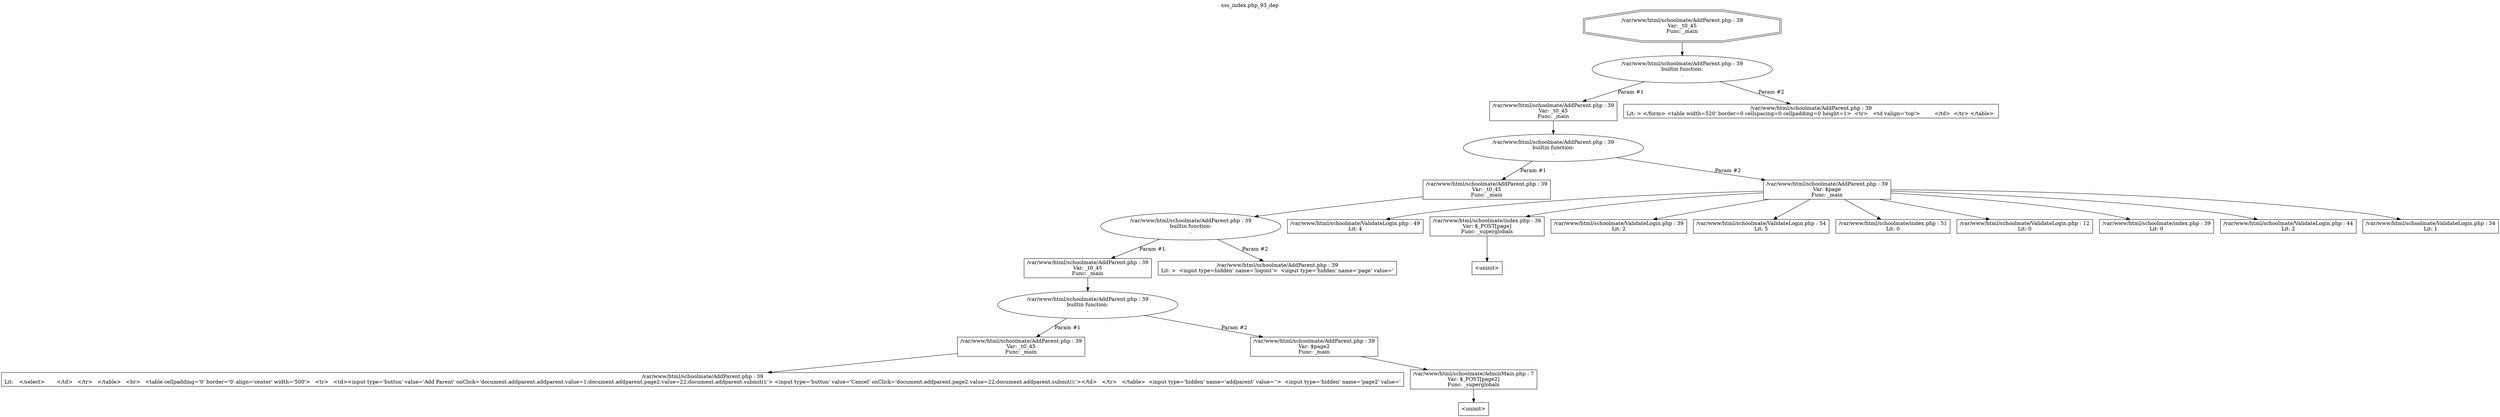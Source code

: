 digraph cfg {
  label="xss_index.php_93_dep";
  labelloc=t;
  n1 [shape=doubleoctagon, label="/var/www/html/schoolmate/AddParent.php : 39\nVar: _t0_45\nFunc: _main\n"];
  n2 [shape=ellipse, label="/var/www/html/schoolmate/AddParent.php : 39\nbuiltin function:\n.\n"];
  n3 [shape=box, label="/var/www/html/schoolmate/AddParent.php : 39\nVar: _t0_45\nFunc: _main\n"];
  n4 [shape=ellipse, label="/var/www/html/schoolmate/AddParent.php : 39\nbuiltin function:\n.\n"];
  n5 [shape=box, label="/var/www/html/schoolmate/AddParent.php : 39\nVar: _t0_45\nFunc: _main\n"];
  n6 [shape=ellipse, label="/var/www/html/schoolmate/AddParent.php : 39\nbuiltin function:\n.\n"];
  n7 [shape=box, label="/var/www/html/schoolmate/AddParent.php : 39\nVar: _t0_45\nFunc: _main\n"];
  n8 [shape=ellipse, label="/var/www/html/schoolmate/AddParent.php : 39\nbuiltin function:\n.\n"];
  n9 [shape=box, label="/var/www/html/schoolmate/AddParent.php : 39\nVar: _t0_45\nFunc: _main\n"];
  n10 [shape=box, label="/var/www/html/schoolmate/AddParent.php : 39\nLit: 	 </select>	</td>   </tr>   </table>   <br>   <table cellpadding='0' border='0' align='center' width='500'>   <tr>   <td><input type='button' value='Add Parent' onClick='document.addparent.addparent.value=1;document.addparent.page2.value=22;document.addparent.submit();'> <input type='button' value='Cancel' onClick='document.addparent.page2.value=22;document.addparent.submit();'></td>   </tr>   </table>  <input type='hidden' name='addparent' value=''>  <input type='hidden' name='page2' value='\n"];
  n11 [shape=box, label="/var/www/html/schoolmate/AddParent.php : 39\nVar: $page2\nFunc: _main\n"];
  n12 [shape=box, label="/var/www/html/schoolmate/AdminMain.php : 7\nVar: $_POST[page2]\nFunc: _superglobals\n"];
  n13 [shape=box, label="<uninit>"];
  n14 [shape=box, label="/var/www/html/schoolmate/AddParent.php : 39\nLit: >  <input type=hidden' name='logout'>  <input type='hidden' name='page' value='\n"];
  n15 [shape=box, label="/var/www/html/schoolmate/AddParent.php : 39\nVar: $page\nFunc: _main\n"];
  n16 [shape=box, label="/var/www/html/schoolmate/ValidateLogin.php : 49\nLit: 4\n"];
  n17 [shape=box, label="/var/www/html/schoolmate/index.php : 36\nVar: $_POST[page]\nFunc: _superglobals\n"];
  n18 [shape=box, label="<uninit>"];
  n19 [shape=box, label="/var/www/html/schoolmate/ValidateLogin.php : 39\nLit: 2\n"];
  n20 [shape=box, label="/var/www/html/schoolmate/ValidateLogin.php : 54\nLit: 5\n"];
  n21 [shape=box, label="/var/www/html/schoolmate/index.php : 51\nLit: 0\n"];
  n22 [shape=box, label="/var/www/html/schoolmate/ValidateLogin.php : 12\nLit: 0\n"];
  n23 [shape=box, label="/var/www/html/schoolmate/index.php : 39\nLit: 0\n"];
  n24 [shape=box, label="/var/www/html/schoolmate/ValidateLogin.php : 44\nLit: 2\n"];
  n25 [shape=box, label="/var/www/html/schoolmate/ValidateLogin.php : 34\nLit: 1\n"];
  n26 [shape=box, label="/var/www/html/schoolmate/AddParent.php : 39\nLit: > </form> <table width=520' border=0 cellspacing=0 cellpadding=0 height=1>  <tr>   <td valign='top'>	&nbsp;   </td>  </tr> </table> \n"];
  n1 -> n2;
  n3 -> n4;
  n5 -> n6;
  n7 -> n8;
  n9 -> n10;
  n8 -> n9[label="Param #1"];
  n8 -> n11[label="Param #2"];
  n12 -> n13;
  n11 -> n12;
  n6 -> n7[label="Param #1"];
  n6 -> n14[label="Param #2"];
  n4 -> n5[label="Param #1"];
  n4 -> n15[label="Param #2"];
  n15 -> n16;
  n15 -> n17;
  n15 -> n19;
  n15 -> n20;
  n15 -> n21;
  n15 -> n22;
  n15 -> n23;
  n15 -> n24;
  n15 -> n25;
  n17 -> n18;
  n2 -> n3[label="Param #1"];
  n2 -> n26[label="Param #2"];
}
